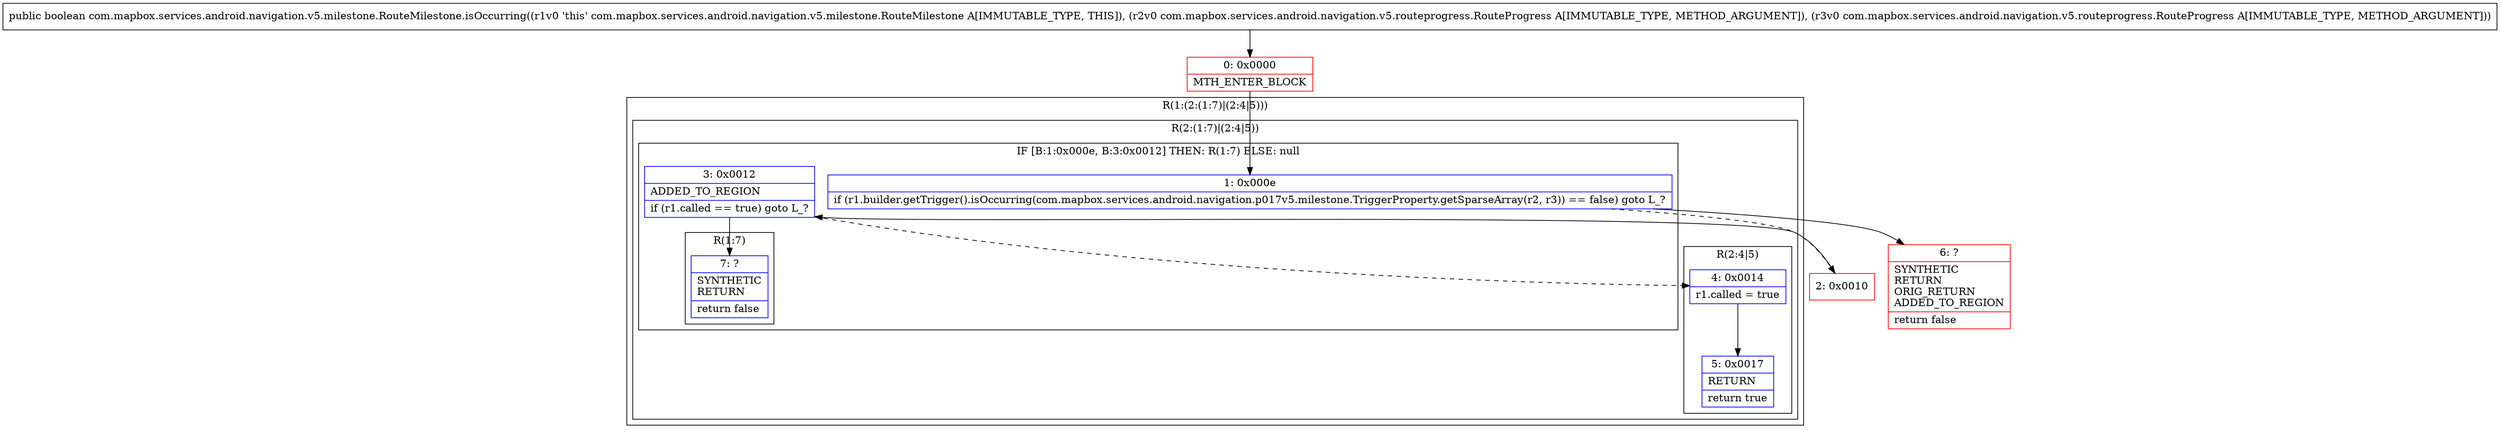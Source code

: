 digraph "CFG forcom.mapbox.services.android.navigation.v5.milestone.RouteMilestone.isOccurring(Lcom\/mapbox\/services\/android\/navigation\/v5\/routeprogress\/RouteProgress;Lcom\/mapbox\/services\/android\/navigation\/v5\/routeprogress\/RouteProgress;)Z" {
subgraph cluster_Region_1466176457 {
label = "R(1:(2:(1:7)|(2:4|5)))";
node [shape=record,color=blue];
subgraph cluster_Region_573190427 {
label = "R(2:(1:7)|(2:4|5))";
node [shape=record,color=blue];
subgraph cluster_IfRegion_1505896037 {
label = "IF [B:1:0x000e, B:3:0x0012] THEN: R(1:7) ELSE: null";
node [shape=record,color=blue];
Node_1 [shape=record,label="{1\:\ 0x000e|if (r1.builder.getTrigger().isOccurring(com.mapbox.services.android.navigation.p017v5.milestone.TriggerProperty.getSparseArray(r2, r3)) == false) goto L_?\l}"];
Node_3 [shape=record,label="{3\:\ 0x0012|ADDED_TO_REGION\l|if (r1.called == true) goto L_?\l}"];
subgraph cluster_Region_280121336 {
label = "R(1:7)";
node [shape=record,color=blue];
Node_7 [shape=record,label="{7\:\ ?|SYNTHETIC\lRETURN\l|return false\l}"];
}
}
subgraph cluster_Region_1732246652 {
label = "R(2:4|5)";
node [shape=record,color=blue];
Node_4 [shape=record,label="{4\:\ 0x0014|r1.called = true\l}"];
Node_5 [shape=record,label="{5\:\ 0x0017|RETURN\l|return true\l}"];
}
}
}
Node_0 [shape=record,color=red,label="{0\:\ 0x0000|MTH_ENTER_BLOCK\l}"];
Node_2 [shape=record,color=red,label="{2\:\ 0x0010}"];
Node_6 [shape=record,color=red,label="{6\:\ ?|SYNTHETIC\lRETURN\lORIG_RETURN\lADDED_TO_REGION\l|return false\l}"];
MethodNode[shape=record,label="{public boolean com.mapbox.services.android.navigation.v5.milestone.RouteMilestone.isOccurring((r1v0 'this' com.mapbox.services.android.navigation.v5.milestone.RouteMilestone A[IMMUTABLE_TYPE, THIS]), (r2v0 com.mapbox.services.android.navigation.v5.routeprogress.RouteProgress A[IMMUTABLE_TYPE, METHOD_ARGUMENT]), (r3v0 com.mapbox.services.android.navigation.v5.routeprogress.RouteProgress A[IMMUTABLE_TYPE, METHOD_ARGUMENT])) }"];
MethodNode -> Node_0;
Node_1 -> Node_2[style=dashed];
Node_1 -> Node_6;
Node_3 -> Node_4[style=dashed];
Node_3 -> Node_7;
Node_4 -> Node_5;
Node_0 -> Node_1;
Node_2 -> Node_3;
}

